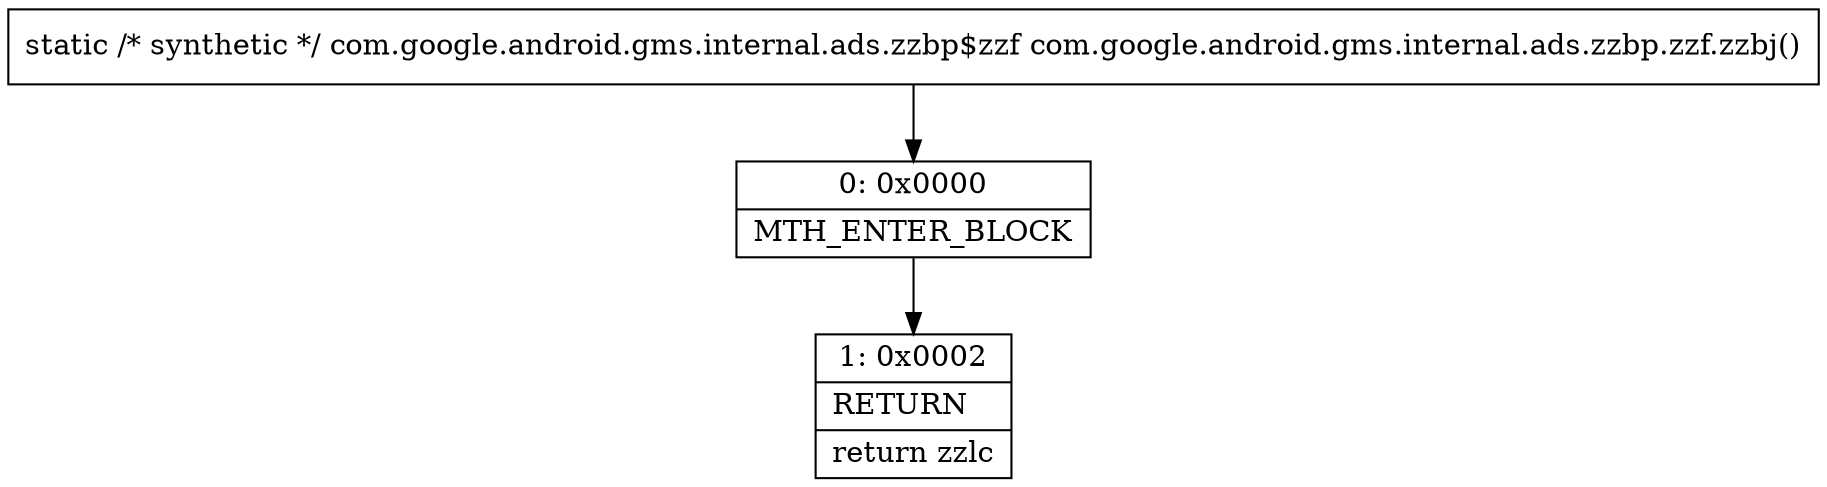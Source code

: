 digraph "CFG forcom.google.android.gms.internal.ads.zzbp.zzf.zzbj()Lcom\/google\/android\/gms\/internal\/ads\/zzbp$zzf;" {
Node_0 [shape=record,label="{0\:\ 0x0000|MTH_ENTER_BLOCK\l}"];
Node_1 [shape=record,label="{1\:\ 0x0002|RETURN\l|return zzlc\l}"];
MethodNode[shape=record,label="{static \/* synthetic *\/ com.google.android.gms.internal.ads.zzbp$zzf com.google.android.gms.internal.ads.zzbp.zzf.zzbj() }"];
MethodNode -> Node_0;
Node_0 -> Node_1;
}


